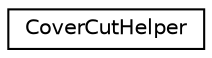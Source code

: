 digraph "Graphical Class Hierarchy"
{
 // LATEX_PDF_SIZE
  edge [fontname="Helvetica",fontsize="10",labelfontname="Helvetica",labelfontsize="10"];
  node [fontname="Helvetica",fontsize="10",shape=record];
  rankdir="LR";
  Node0 [label="CoverCutHelper",height=0.2,width=0.4,color="black", fillcolor="white", style="filled",URL="$classoperations__research_1_1sat_1_1_cover_cut_helper.html",tooltip=" "];
}
